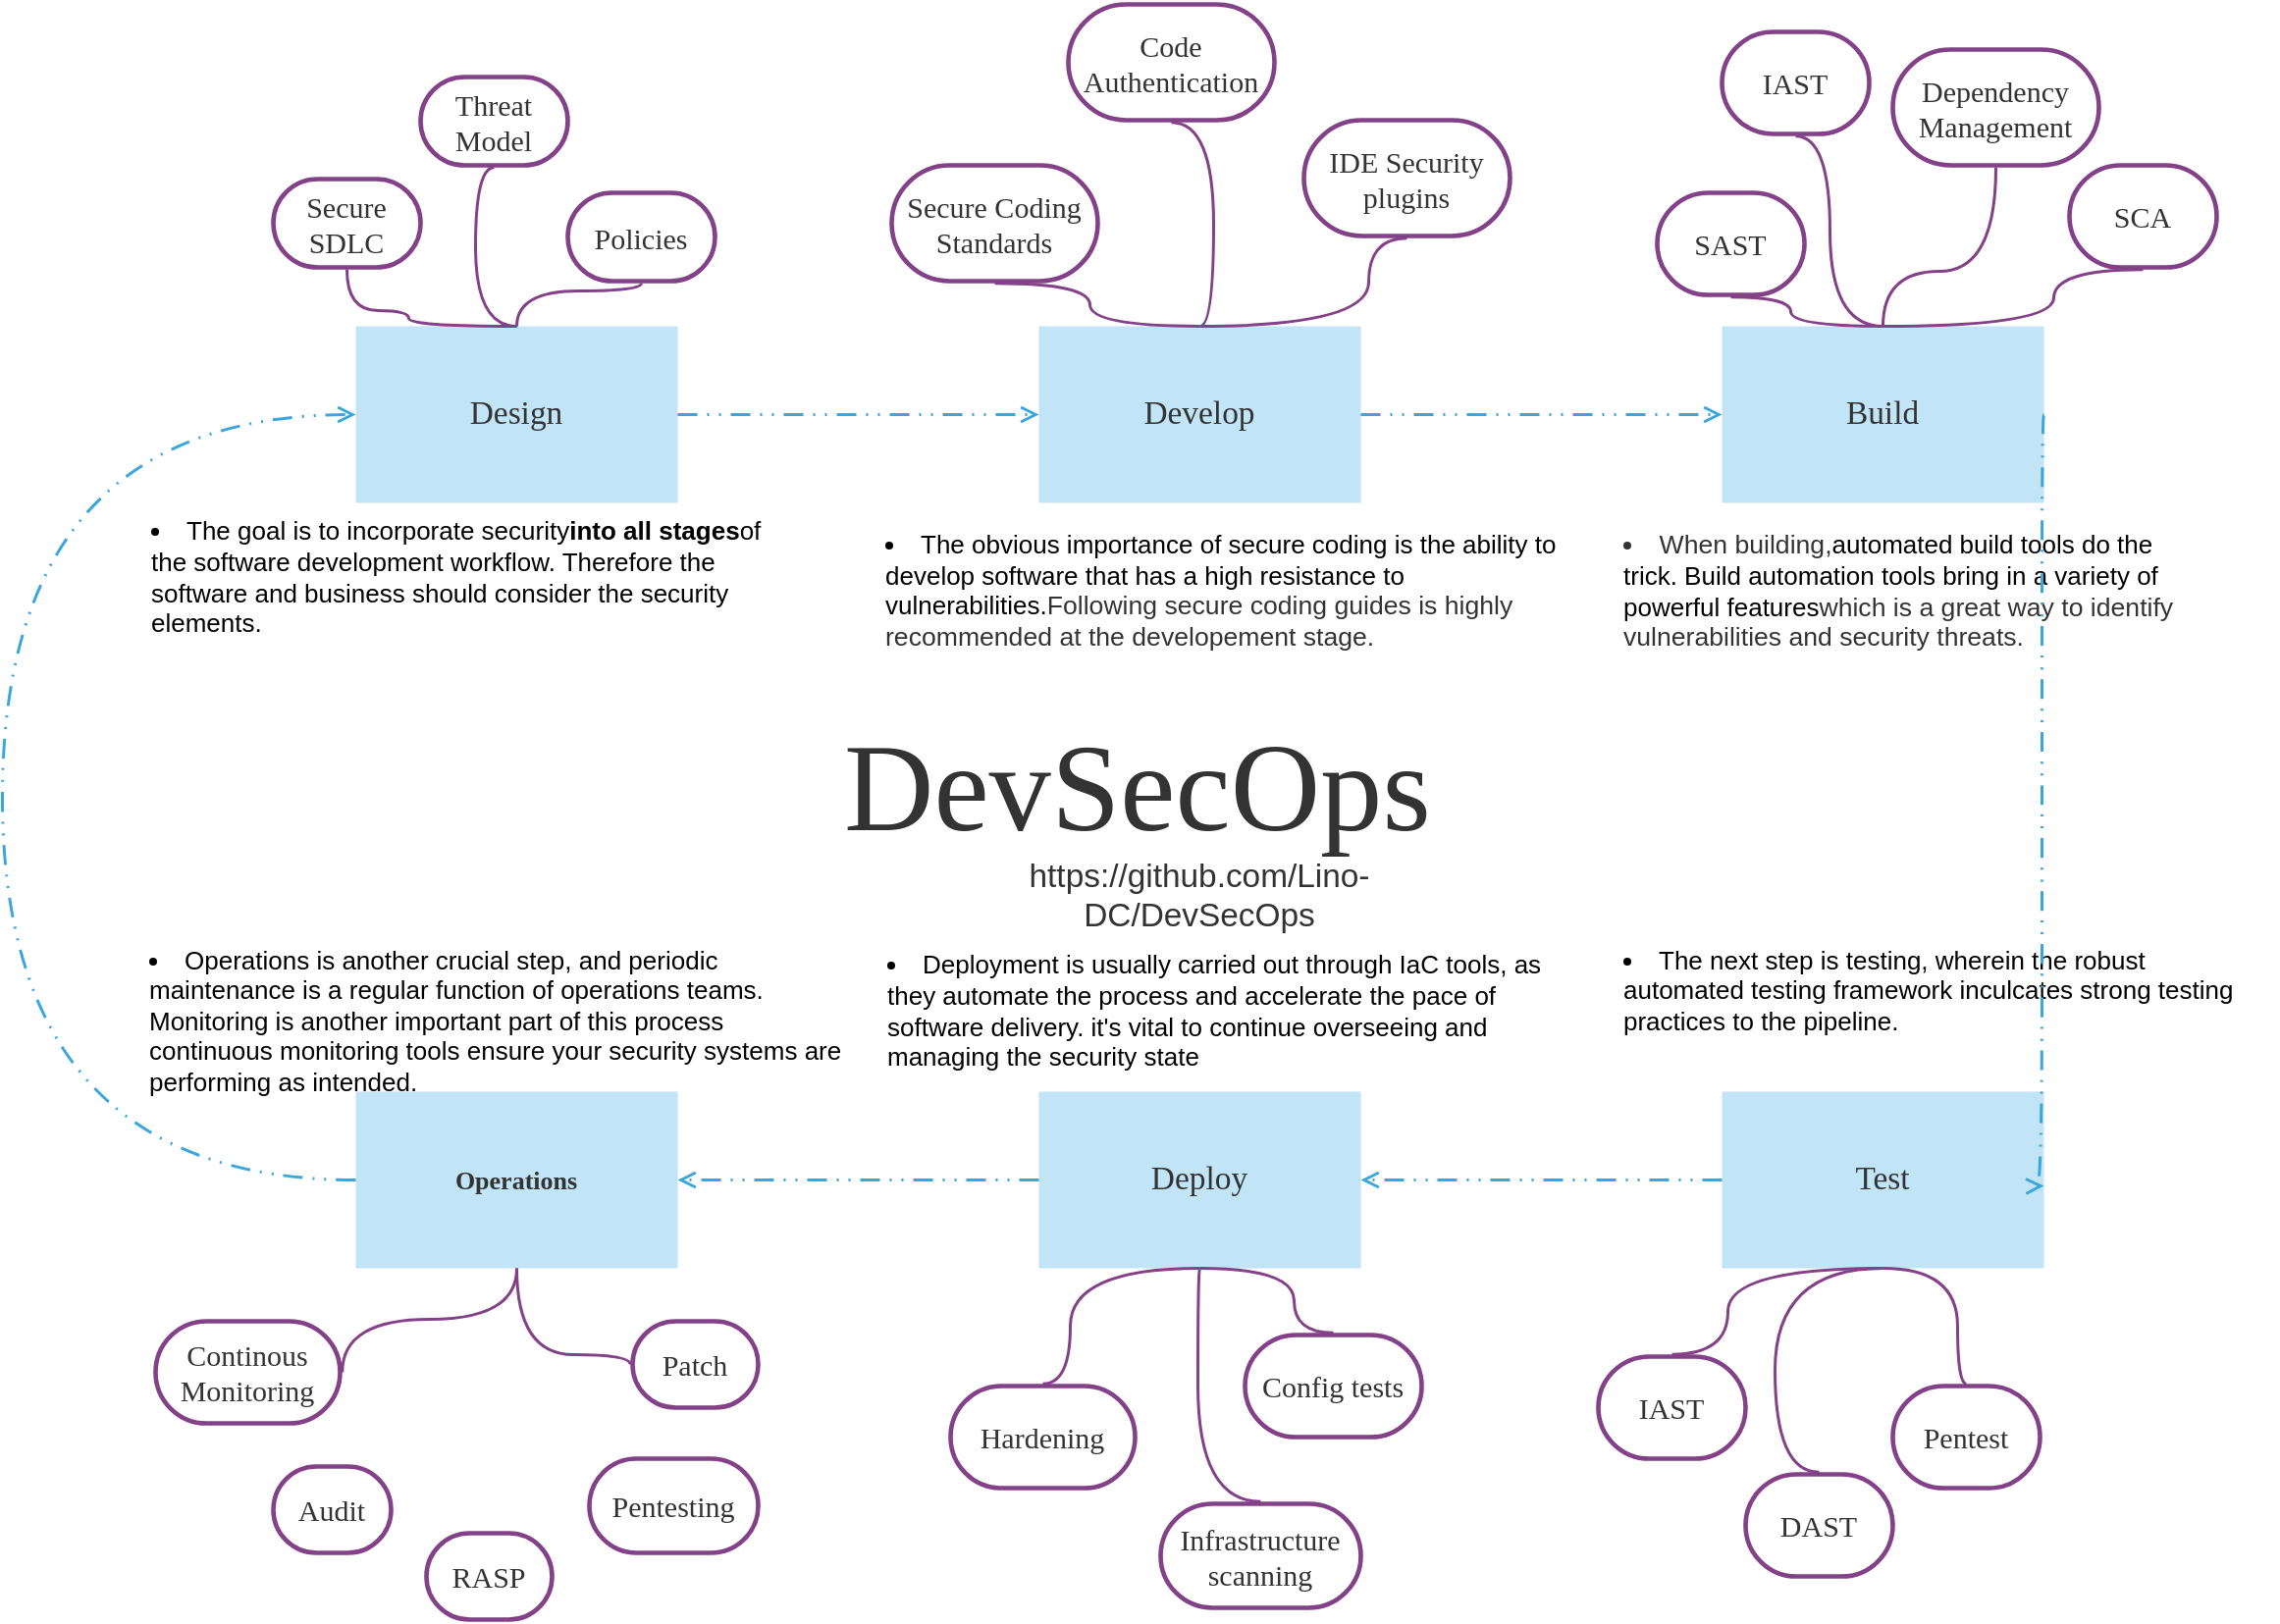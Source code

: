 <mxfile version="16.0.3" type="github">
  <diagram id="fmBed9yC12DzOdZ8k0Av" name="Page-1">
    <mxGraphModel dx="1422" dy="780" grid="1" gridSize="10" guides="1" tooltips="1" connect="1" arrows="1" fold="1" page="1" pageScale="1" pageWidth="850" pageHeight="1100" math="0" shadow="0">
      <root>
        <mxCell id="0" />
        <mxCell id="1" parent="0" />
        <UserObject label="Design" lucidchartObjectId="yYEDbucBIvRk" id="kyKSu3ex7JQ9LC0qElmS-1">
          <mxCell style="html=1;overflow=block;blockSpacing=1;whiteSpace=wrap;fontSize=16.7;fontFamily=Kirsty;fontColor=#333333;spacing=3.8;strokeColor=none;strokeOpacity=100;fillColor=#C1E4F7;strokeWidth=0;" vertex="1" parent="1">
            <mxGeometry x="252" y="180" width="164" height="90" as="geometry" />
          </mxCell>
        </UserObject>
        <UserObject label="Develop" lucidchartObjectId="JYEDfViqM13D" id="kyKSu3ex7JQ9LC0qElmS-2">
          <mxCell style="html=1;overflow=block;blockSpacing=1;whiteSpace=wrap;fontSize=16.7;fontFamily=Kirsty;fontColor=#333333;spacing=3.8;strokeColor=none;strokeOpacity=100;fillColor=#C1E4F7;strokeWidth=0;" vertex="1" parent="1">
            <mxGeometry x="600" y="180" width="164" height="90" as="geometry" />
          </mxCell>
        </UserObject>
        <UserObject label="Build" lucidchartObjectId="NYEDQmSi-ZtL" id="kyKSu3ex7JQ9LC0qElmS-3">
          <mxCell style="html=1;overflow=block;blockSpacing=1;whiteSpace=wrap;fontSize=16.7;fontFamily=Kirsty;fontColor=#333333;spacing=3.8;strokeColor=none;strokeOpacity=100;fillColor=#C1E4F7;strokeWidth=0;" vertex="1" parent="1">
            <mxGeometry x="948" y="180" width="164" height="90" as="geometry" />
          </mxCell>
        </UserObject>
        <UserObject label="DevSecOps" lucidchartObjectId="y2EDNRe27s9H" id="kyKSu3ex7JQ9LC0qElmS-4">
          <mxCell style="html=1;overflow=block;blockSpacing=1;whiteSpace=wrap;fontSize=63.3;fontFamily=Kirsty;fontColor=#333333;spacing=3.8;strokeOpacity=0;fillOpacity=0;rounded=1;absoluteArcSize=1;arcSize=9;fillColor=#ffffff;strokeWidth=2.3;" vertex="1" parent="1">
            <mxGeometry x="498" y="375" width="180" height="72" as="geometry" />
          </mxCell>
        </UserObject>
        <UserObject label="https://github.com/Lino-DC/DevSecOps" lucidchartObjectId="b3ED~2ONJY6u" id="kyKSu3ex7JQ9LC0qElmS-5">
          <mxCell style="html=1;overflow=block;blockSpacing=1;whiteSpace=wrap;fontSize=16.7;fontColor=#333333;spacing=3.8;strokeOpacity=0;fillOpacity=0;rounded=1;absoluteArcSize=1;arcSize=9;fillColor=#ffffff;strokeWidth=2.3;" vertex="1" parent="1">
            <mxGeometry x="592" y="447" width="180" height="45" as="geometry" />
          </mxCell>
        </UserObject>
        <UserObject label="" lucidchartObjectId=".dFDtO2lIcVF" id="kyKSu3ex7JQ9LC0qElmS-6">
          <mxCell style="html=1;overflow=block;blockSpacing=1;whiteSpace=wrap;shape=image;fontSize=13;spacing=0;strokeColor=none;strokeOpacity=100;strokeWidth=0;image=https://images.lucid.app/images/08122955-3594-436e-b6fd-aa01a4630048/content;imageAspect=0;" vertex="1" parent="1">
            <mxGeometry x="755" y="382" width="150" height="59" as="geometry" />
          </mxCell>
        </UserObject>
        <UserObject label="&lt;ul style=&quot;margin: 0px; padding-left: 10px;list-style-position: inside; list-style-type:disc&quot;&gt;&lt;li style=&quot;text-align:left;color:#000000;font-size:13px;&quot;&gt;&lt;span style=&quot;margin-left: 0px;margin-top: -2px;&quot;&gt;&lt;span style=&quot;font-size:13px;color:#000000;&quot;&gt;&lt;span style=&quot;font-size:13px;color:#000000;&quot;&gt;The goal is to incorporate security&lt;/span&gt;&lt;span style=&quot;font-size:13px;color:#000000;font-weight: bold;&quot;&gt;into all stages&lt;/span&gt;of the software development workflow. Therefore the software and business should consider the security elements.&lt;/span&gt;&lt;/span&gt;&lt;/li&gt;&lt;/ul&gt;" lucidchartObjectId="epFD1mUjboHE" id="kyKSu3ex7JQ9LC0qElmS-7">
          <mxCell style="html=1;overflow=block;blockSpacing=1;whiteSpace=wrap;fontSize=13;spacing=3.8;strokeOpacity=0;fillOpacity=0;rounded=1;absoluteArcSize=1;arcSize=9;fillColor=#ffffff;strokeWidth=2.3;" vertex="1" parent="1">
            <mxGeometry x="135" y="270" width="345" height="75" as="geometry" />
          </mxCell>
        </UserObject>
        <UserObject label="&lt;ul style=&quot;margin: 0px; padding-left: 10px;list-style-position: inside; list-style-type:disc&quot;&gt;&lt;li style=&quot;text-align:left;color:#000000;font-size:13px;&quot;&gt;&lt;span style=&quot;margin-left: 0px;margin-top: -2px;&quot;&gt;&lt;span style=&quot;font-size:13px;color:#000000;&quot;&gt;The obvious importance of secure coding is the ability to develop software that has a high resistance to vulnerabilities.&lt;/span&gt;&lt;span style=&quot;font-size:13.3px;color:#333333;&quot;&gt;Following secure coding guides is highly recommended at the developement stage.&lt;/span&gt;&lt;/span&gt;&lt;/li&gt;&lt;/ul&gt;" lucidchartObjectId="HsFDZABD9ItC" id="kyKSu3ex7JQ9LC0qElmS-8">
          <mxCell style="html=1;overflow=block;blockSpacing=1;whiteSpace=wrap;fontSize=13;spacing=3.8;strokeOpacity=0;fillOpacity=0;rounded=1;absoluteArcSize=1;arcSize=9;fillColor=#ffffff;strokeWidth=2.3;" vertex="1" parent="1">
            <mxGeometry x="509" y="270" width="376" height="90" as="geometry" />
          </mxCell>
        </UserObject>
        <UserObject label="&lt;ul style=&quot;margin: 0px; padding-left: 10px;list-style-position: inside; list-style-type:disc&quot;&gt;&lt;li style=&quot;text-align:left;color:#333333;font-size:13.3px;&quot;&gt;&lt;span style=&quot;margin-left: 0px;margin-top: -2px;&quot;&gt;&lt;span style=&quot;font-size:13.3px;color:#333333;&quot;&gt;When building,&lt;/span&gt;&lt;span style=&quot;font-size:13px;color:#000000;&quot;&gt;automated build tools do the trick. Build automation tools bring in a variety of powerful features&lt;/span&gt;&lt;span style=&quot;font-size:13.3px;color:#333333;&quot;&gt;which is a great way to identify vulnerabilities and security threats.&lt;/span&gt;&lt;/span&gt;&lt;/li&gt;&lt;/ul&gt;" lucidchartObjectId="tCFDEvQg62F2" id="kyKSu3ex7JQ9LC0qElmS-9">
          <mxCell style="html=1;overflow=block;blockSpacing=1;whiteSpace=wrap;fontSize=13;spacing=3.8;strokeOpacity=0;fillOpacity=0;rounded=1;absoluteArcSize=1;arcSize=9;fillColor=#ffffff;strokeWidth=2.3;" vertex="1" parent="1">
            <mxGeometry x="885" y="255" width="315" height="119" as="geometry" />
          </mxCell>
        </UserObject>
        <UserObject label="Operations" lucidchartObjectId="RYEDo-u4etMY" id="kyKSu3ex7JQ9LC0qElmS-10">
          <mxCell style="html=1;overflow=block;blockSpacing=1;whiteSpace=wrap;fontSize=13;fontFamily=Kirsty;fontColor=#333333;fontStyle=1;spacing=3.8;verticalAlign=middle;strokeColor=none;strokeOpacity=100;fillColor=#C1E4F7;strokeWidth=0;" vertex="1" parent="1">
            <mxGeometry x="252" y="570" width="164" height="90" as="geometry" />
          </mxCell>
        </UserObject>
        <UserObject label="Deploy" lucidchartObjectId="VYEDU2DpQCa." id="kyKSu3ex7JQ9LC0qElmS-11">
          <mxCell style="html=1;overflow=block;blockSpacing=1;whiteSpace=wrap;fontSize=16.7;fontFamily=Kirsty;fontColor=#333333;spacing=3.8;strokeColor=none;strokeOpacity=100;fillColor=#C1E4F7;strokeWidth=0;" vertex="1" parent="1">
            <mxGeometry x="600" y="570" width="164" height="90" as="geometry" />
          </mxCell>
        </UserObject>
        <UserObject label="Test" lucidchartObjectId="YYEDh9Ynp2yp" id="kyKSu3ex7JQ9LC0qElmS-12">
          <mxCell style="html=1;overflow=block;blockSpacing=1;whiteSpace=wrap;fontSize=16.7;fontFamily=Kirsty;fontColor=#333333;spacing=3.8;strokeColor=none;strokeOpacity=100;fillColor=#C1E4F7;strokeWidth=0;" vertex="1" parent="1">
            <mxGeometry x="948" y="570" width="164" height="90" as="geometry" />
          </mxCell>
        </UserObject>
        <UserObject label="&lt;ul style=&quot;margin: 0px; padding-left: 10px;list-style-position: inside; list-style-type:disc&quot;&gt;&lt;li style=&quot;text-align:left;color:#000000;font-size:13px;&quot;&gt;&lt;span style=&quot;margin-left: 0px;margin-top: -2px;&quot;&gt;&lt;span style=&quot;font-size:13px;color:#000000;&quot;&gt;Operations is another crucial step, and periodic maintenance is a regular function of operations teams. Monitoring is another important part of this process continuous monitoring tools ensure your security systems are performing as intended.&lt;/span&gt;&lt;/span&gt;&lt;/li&gt;&lt;/ul&gt;" lucidchartObjectId="0EFD-91THkSd" id="kyKSu3ex7JQ9LC0qElmS-13">
          <mxCell style="html=1;overflow=block;blockSpacing=1;whiteSpace=wrap;fontSize=13;spacing=3.8;strokeOpacity=0;fillOpacity=0;rounded=1;absoluteArcSize=1;arcSize=9;fillColor=#ffffff;strokeWidth=2.3;" vertex="1" parent="1">
            <mxGeometry x="134" y="492" width="375" height="78" as="geometry" />
          </mxCell>
        </UserObject>
        <UserObject label="&lt;ul style=&quot;margin: 0px; padding-left: 10px;list-style-position: inside; list-style-type:disc&quot;&gt;&lt;li style=&quot;text-align:left;color:#000000;font-size:13px;&quot;&gt;&lt;span style=&quot;margin-left: 0px;margin-top: -2px;&quot;&gt;&lt;span style=&quot;font-size:13px;color:#000000;&quot;&gt;The next step is testing, wherein the robust automated testing framework inculcates strong testing practices to the pipeline.&lt;/span&gt;&lt;/span&gt;&lt;/li&gt;&lt;/ul&gt;" lucidchartObjectId="NKFDZA8e67dq" id="kyKSu3ex7JQ9LC0qElmS-14">
          <mxCell style="html=1;overflow=block;blockSpacing=1;whiteSpace=wrap;fontSize=13;spacing=3.8;strokeOpacity=0;fillOpacity=0;rounded=1;absoluteArcSize=1;arcSize=9;fillColor=#ffffff;strokeWidth=2.3;" vertex="1" parent="1">
            <mxGeometry x="885" y="492" width="345" height="48" as="geometry" />
          </mxCell>
        </UserObject>
        <UserObject label="&lt;ul style=&quot;margin: 0px; padding-left: 10px;list-style-position: inside; list-style-type:disc&quot;&gt;&lt;li style=&quot;text-align:left;color:#000000;font-size:13px;&quot;&gt;&lt;span style=&quot;margin-left: 0px;margin-top: -2px;&quot;&gt;&lt;span style=&quot;font-size:13px;color:#000000;&quot;&gt;Deployment is usually carried out through IaC tools, as they automate the process and accelerate the pace of software delivery. it&#39;s vital to continue overseeing and managing the security state&lt;/span&gt;&lt;/span&gt;&lt;/li&gt;&lt;/ul&gt;" lucidchartObjectId="cNFDNbrB4MXx" id="kyKSu3ex7JQ9LC0qElmS-15">
          <mxCell style="html=1;overflow=block;blockSpacing=1;whiteSpace=wrap;fontSize=13;spacing=3.8;strokeOpacity=0;fillOpacity=0;rounded=1;absoluteArcSize=1;arcSize=9;fillColor=#ffffff;strokeWidth=2.3;" vertex="1" parent="1">
            <mxGeometry x="510" y="493" width="375" height="71" as="geometry" />
          </mxCell>
        </UserObject>
        <UserObject label="" lucidchartObjectId="6WFDiBI3NfeW" id="kyKSu3ex7JQ9LC0qElmS-16">
          <mxCell style="html=1;jettySize=18;whiteSpace=wrap;fontSize=13;strokeColor=#3aa6dd;strokeOpacity=100;dashed=1;fixDash=1;dashPattern=10 5 1 5 1 5;strokeWidth=1.5;rounded=1;arcSize=12;edgeStyle=orthogonalEdgeStyle;curved=1;startArrow=none;endArrow=open;exitX=0;exitY=0.5;exitPerimeter=0;entryX=0;entryY=0.5;entryPerimeter=0;" edge="1" parent="1" source="kyKSu3ex7JQ9LC0qElmS-10" target="kyKSu3ex7JQ9LC0qElmS-1">
            <mxGeometry width="100" height="100" relative="1" as="geometry">
              <Array as="points">
                <mxPoint x="252" y="615" />
                <mxPoint x="72" y="419" />
                <mxPoint x="252" y="225" />
              </Array>
            </mxGeometry>
          </mxCell>
        </UserObject>
        <UserObject label="" lucidchartObjectId="NXFDG8p3rODO" id="kyKSu3ex7JQ9LC0qElmS-17">
          <mxCell style="html=1;jettySize=18;whiteSpace=wrap;fontSize=13;strokeColor=#3aa6dd;strokeOpacity=100;dashed=1;fixDash=1;dashPattern=10 5 1 5 1 5;strokeWidth=1.5;rounded=1;arcSize=12;edgeStyle=orthogonalEdgeStyle;startArrow=none;endArrow=open;exitX=0;exitY=0.5;exitPerimeter=0;entryX=1;entryY=0.5;entryPerimeter=0;" edge="1" parent="1" source="kyKSu3ex7JQ9LC0qElmS-11" target="kyKSu3ex7JQ9LC0qElmS-10">
            <mxGeometry width="100" height="100" relative="1" as="geometry">
              <Array as="points" />
            </mxGeometry>
          </mxCell>
        </UserObject>
        <UserObject label="" lucidchartObjectId="VXFD8sau_TZt" id="kyKSu3ex7JQ9LC0qElmS-18">
          <mxCell style="html=1;jettySize=18;whiteSpace=wrap;fontSize=13;strokeColor=#3aa6dd;strokeOpacity=100;dashed=1;fixDash=1;dashPattern=10 5 1 5 1 5;strokeWidth=1.5;rounded=1;arcSize=12;edgeStyle=orthogonalEdgeStyle;startArrow=none;endArrow=open;exitX=0;exitY=0.5;exitPerimeter=0;entryX=1;entryY=0.5;entryPerimeter=0;" edge="1" parent="1" source="kyKSu3ex7JQ9LC0qElmS-12" target="kyKSu3ex7JQ9LC0qElmS-11">
            <mxGeometry width="100" height="100" relative="1" as="geometry">
              <Array as="points" />
            </mxGeometry>
          </mxCell>
        </UserObject>
        <UserObject label="" lucidchartObjectId="2XFD6L1klhKC" id="kyKSu3ex7JQ9LC0qElmS-19">
          <mxCell style="html=1;jettySize=18;whiteSpace=wrap;fontSize=13;strokeColor=#3aa6dd;strokeOpacity=100;dashed=1;fixDash=1;dashPattern=10 5 1 5 1 5;strokeWidth=1.5;rounded=1;arcSize=12;edgeStyle=orthogonalEdgeStyle;curved=1;startArrow=none;endArrow=open;exitX=1;exitY=0.5;exitPerimeter=0;entryX=1;entryY=0.533;entryPerimeter=0;" edge="1" parent="1" source="kyKSu3ex7JQ9LC0qElmS-3" target="kyKSu3ex7JQ9LC0qElmS-12">
            <mxGeometry width="100" height="100" relative="1" as="geometry">
              <Array as="points">
                <mxPoint x="1111" y="225" />
                <mxPoint x="1274" y="410" />
                <mxPoint x="1111" y="618" />
              </Array>
            </mxGeometry>
          </mxCell>
        </UserObject>
        <UserObject label="" lucidchartObjectId="eYFDz~z_-NT." id="kyKSu3ex7JQ9LC0qElmS-20">
          <mxCell style="html=1;jettySize=18;whiteSpace=wrap;fontSize=13;strokeColor=#3aa6dd;strokeOpacity=100;dashed=1;fixDash=1;dashPattern=10 5 1 5 1 5;strokeWidth=1.5;rounded=1;arcSize=12;edgeStyle=orthogonalEdgeStyle;startArrow=none;endArrow=open;exitX=1;exitY=0.5;exitPerimeter=0;entryX=0;entryY=0.5;entryPerimeter=0;" edge="1" parent="1" source="kyKSu3ex7JQ9LC0qElmS-1" target="kyKSu3ex7JQ9LC0qElmS-2">
            <mxGeometry width="100" height="100" relative="1" as="geometry">
              <Array as="points" />
            </mxGeometry>
          </mxCell>
        </UserObject>
        <UserObject label="" lucidchartObjectId="iYFDme4KWIut" id="kyKSu3ex7JQ9LC0qElmS-21">
          <mxCell style="html=1;jettySize=18;whiteSpace=wrap;fontSize=13;strokeColor=#3aa6dd;strokeOpacity=100;dashed=1;fixDash=1;dashPattern=10 5 1 5 1 5;strokeWidth=1.5;rounded=1;arcSize=12;edgeStyle=orthogonalEdgeStyle;startArrow=none;endArrow=open;exitX=1;exitY=0.5;exitPerimeter=0;entryX=0;entryY=0.5;entryPerimeter=0;" edge="1" parent="1" source="kyKSu3ex7JQ9LC0qElmS-2" target="kyKSu3ex7JQ9LC0qElmS-3">
            <mxGeometry width="100" height="100" relative="1" as="geometry">
              <Array as="points" />
            </mxGeometry>
          </mxCell>
        </UserObject>
        <UserObject label="Secure SDLC" lucidchartObjectId="37FD_It3V4H3" id="kyKSu3ex7JQ9LC0qElmS-22">
          <mxCell style="html=1;overflow=block;blockSpacing=1;whiteSpace=wrap;rounded=1;arcSize=50;fontSize=15;fontFamily=Kirsty;fontColor=#333333;spacing=3.8;strokeColor=#834187;strokeOpacity=100;strokeWidth=2.3;" vertex="1" parent="1">
            <mxGeometry x="210" y="105" width="75" height="45" as="geometry" />
          </mxCell>
        </UserObject>
        <UserObject label="Threat Model" lucidchartObjectId="l8FD8ffx.wy7" id="kyKSu3ex7JQ9LC0qElmS-23">
          <mxCell style="html=1;overflow=block;blockSpacing=1;whiteSpace=wrap;rounded=1;arcSize=50;fontSize=15;fontFamily=Kirsty;fontColor=#333333;spacing=3.8;strokeColor=#834187;strokeOpacity=100;strokeWidth=2.3;" vertex="1" parent="1">
            <mxGeometry x="285" y="53" width="75" height="45" as="geometry" />
          </mxCell>
        </UserObject>
        <UserObject label="Secure Coding Standards" lucidchartObjectId="U-FDR3wi7cFM" id="kyKSu3ex7JQ9LC0qElmS-24">
          <mxCell style="html=1;overflow=block;blockSpacing=1;whiteSpace=wrap;rounded=1;arcSize=50;fontSize=15;fontFamily=Kirsty;fontColor=#333333;spacing=3.8;strokeColor=#834187;strokeOpacity=100;strokeWidth=2.3;" vertex="1" parent="1">
            <mxGeometry x="525" y="98" width="105" height="59" as="geometry" />
          </mxCell>
        </UserObject>
        <UserObject label="Code Authentication" lucidchartObjectId="k_FDejHyGGz1" id="kyKSu3ex7JQ9LC0qElmS-25">
          <mxCell style="html=1;overflow=block;blockSpacing=1;whiteSpace=wrap;rounded=1;arcSize=50;fontSize=15;fontFamily=Kirsty;fontColor=#333333;spacing=3.8;strokeColor=#834187;strokeOpacity=100;strokeWidth=2.3;" vertex="1" parent="1">
            <mxGeometry x="615" y="16" width="105" height="59" as="geometry" />
          </mxCell>
        </UserObject>
        <UserObject label="IDE Security plugins" lucidchartObjectId="p~FDsyfKF0yC" id="kyKSu3ex7JQ9LC0qElmS-26">
          <mxCell style="html=1;overflow=block;blockSpacing=1;whiteSpace=wrap;rounded=1;arcSize=50;fontSize=15;fontFamily=Kirsty;fontColor=#333333;spacing=3.8;strokeColor=#834187;strokeOpacity=100;strokeWidth=2.3;" vertex="1" parent="1">
            <mxGeometry x="735" y="75" width="105" height="59" as="geometry" />
          </mxCell>
        </UserObject>
        <UserObject label="Policies" lucidchartObjectId="JdGDvRd9KGEL" id="kyKSu3ex7JQ9LC0qElmS-27">
          <mxCell style="html=1;overflow=block;blockSpacing=1;whiteSpace=wrap;rounded=1;arcSize=50;fontSize=15;fontFamily=Kirsty;fontColor=#333333;spacing=3.8;strokeColor=#834187;strokeOpacity=100;strokeWidth=2.3;" vertex="1" parent="1">
            <mxGeometry x="360" y="112" width="75" height="45" as="geometry" />
          </mxCell>
        </UserObject>
        <UserObject label="" lucidchartObjectId="ZeGDNtL-rQZ5" id="kyKSu3ex7JQ9LC0qElmS-28">
          <mxCell style="html=1;jettySize=18;whiteSpace=wrap;fontSize=13;strokeColor=#834187;strokeOpacity=100;strokeWidth=1.5;rounded=1;arcSize=12;edgeStyle=orthogonalEdgeStyle;curved=1;startArrow=none;endArrow=none;exitX=0.5;exitY=0;exitPerimeter=0;entryX=0.5;entryY=1.025;entryPerimeter=0;" edge="1" parent="1" source="kyKSu3ex7JQ9LC0qElmS-1" target="kyKSu3ex7JQ9LC0qElmS-22">
            <mxGeometry width="100" height="100" relative="1" as="geometry">
              <Array as="points">
                <mxPoint x="334" y="180" />
                <mxPoint x="279" y="168" />
                <mxPoint x="238" y="172" />
                <mxPoint x="248" y="151" />
              </Array>
            </mxGeometry>
          </mxCell>
        </UserObject>
        <UserObject label="" lucidchartObjectId="gfGD4n9xpni2" id="kyKSu3ex7JQ9LC0qElmS-29">
          <mxCell style="html=1;jettySize=18;whiteSpace=wrap;fontSize=13;strokeColor=#834187;strokeOpacity=100;strokeWidth=1.5;rounded=1;arcSize=12;edgeStyle=orthogonalEdgeStyle;curved=1;startArrow=none;endArrow=none;exitX=0.5;exitY=0;exitPerimeter=0;entryX=0.5;entryY=1.025;entryPerimeter=0;" edge="1" parent="1" source="kyKSu3ex7JQ9LC0qElmS-1" target="kyKSu3ex7JQ9LC0qElmS-23">
            <mxGeometry width="100" height="100" relative="1" as="geometry">
              <Array as="points">
                <mxPoint x="334" y="180" />
                <mxPoint x="313" y="137" />
                <mxPoint x="323" y="99" />
              </Array>
            </mxGeometry>
          </mxCell>
        </UserObject>
        <UserObject label="" lucidchartObjectId="MfGD8U6sNKCW" id="kyKSu3ex7JQ9LC0qElmS-30">
          <mxCell style="html=1;jettySize=18;whiteSpace=wrap;fontSize=13;strokeColor=#834187;strokeOpacity=100;strokeWidth=1.5;rounded=1;arcSize=12;edgeStyle=orthogonalEdgeStyle;curved=1;startArrow=none;endArrow=none;exitX=0.5;exitY=0;exitPerimeter=0;entryX=0.5;entryY=1.025;entryPerimeter=0;" edge="1" parent="1" source="kyKSu3ex7JQ9LC0qElmS-1" target="kyKSu3ex7JQ9LC0qElmS-27">
            <mxGeometry width="100" height="100" relative="1" as="geometry">
              <Array as="points" />
            </mxGeometry>
          </mxCell>
        </UserObject>
        <UserObject label="" lucidchartObjectId="UgGDvZP5kLx0" id="kyKSu3ex7JQ9LC0qElmS-31">
          <mxCell style="html=1;jettySize=18;whiteSpace=wrap;fontSize=13;strokeColor=#834187;strokeOpacity=100;strokeWidth=1.5;rounded=1;arcSize=12;edgeStyle=orthogonalEdgeStyle;curved=1;startArrow=none;endArrow=none;exitX=0.5;exitY=0;exitPerimeter=0;entryX=0.5;entryY=1.019;entryPerimeter=0;" edge="1" parent="1" source="kyKSu3ex7JQ9LC0qElmS-2" target="kyKSu3ex7JQ9LC0qElmS-24">
            <mxGeometry width="100" height="100" relative="1" as="geometry">
              <Array as="points">
                <mxPoint x="682" y="180" />
                <mxPoint x="626" y="173" />
                <mxPoint x="577" y="158" />
              </Array>
            </mxGeometry>
          </mxCell>
        </UserObject>
        <UserObject label="" lucidchartObjectId="7gGDtAVZgeZz" id="kyKSu3ex7JQ9LC0qElmS-32">
          <mxCell style="html=1;jettySize=18;whiteSpace=wrap;fontSize=13;strokeColor=#834187;strokeOpacity=100;strokeWidth=1.5;rounded=1;arcSize=12;edgeStyle=orthogonalEdgeStyle;curved=1;startArrow=none;endArrow=none;exitX=0.5;exitY=0;exitPerimeter=0;entryX=0.5;entryY=1.019;entryPerimeter=0;" edge="1" parent="1" source="kyKSu3ex7JQ9LC0qElmS-2" target="kyKSu3ex7JQ9LC0qElmS-25">
            <mxGeometry width="100" height="100" relative="1" as="geometry">
              <Array as="points">
                <mxPoint x="682" y="180" />
                <mxPoint x="689" y="127" />
                <mxPoint x="668" y="76" />
              </Array>
            </mxGeometry>
          </mxCell>
        </UserObject>
        <UserObject label="" lucidchartObjectId="ehGDCgNliuye" id="kyKSu3ex7JQ9LC0qElmS-33">
          <mxCell style="html=1;jettySize=18;whiteSpace=wrap;fontSize=13;strokeColor=#834187;strokeOpacity=100;strokeWidth=1.5;rounded=1;arcSize=12;edgeStyle=orthogonalEdgeStyle;curved=1;startArrow=none;endArrow=none;exitX=0.5;exitY=0;exitPerimeter=0;entryX=0.5;entryY=1.019;entryPerimeter=0;" edge="1" parent="1" source="kyKSu3ex7JQ9LC0qElmS-2" target="kyKSu3ex7JQ9LC0qElmS-26">
            <mxGeometry width="100" height="100" relative="1" as="geometry">
              <Array as="points">
                <mxPoint x="682" y="180" />
                <mxPoint x="768" y="170" />
                <mxPoint x="788" y="135" />
              </Array>
            </mxGeometry>
          </mxCell>
        </UserObject>
        <UserObject label="SAST" lucidchartObjectId="EiGDvXmrsw2l" id="kyKSu3ex7JQ9LC0qElmS-34">
          <mxCell style="html=1;overflow=block;blockSpacing=1;whiteSpace=wrap;rounded=1;arcSize=50;fontSize=15;fontFamily=Kirsty;fontColor=#333333;spacing=3.8;strokeColor=#834187;strokeOpacity=100;strokeWidth=2.3;" vertex="1" parent="1">
            <mxGeometry x="915" y="112" width="75" height="52" as="geometry" />
          </mxCell>
        </UserObject>
        <UserObject label="IAST" lucidchartObjectId="TiGDVa_y7XXz" id="kyKSu3ex7JQ9LC0qElmS-35">
          <mxCell style="html=1;overflow=block;blockSpacing=1;whiteSpace=wrap;rounded=1;arcSize=50;fontSize=15;fontFamily=Kirsty;fontColor=#333333;spacing=3.8;strokeColor=#834187;strokeOpacity=100;strokeWidth=2.3;" vertex="1" parent="1">
            <mxGeometry x="948" y="30" width="75" height="52" as="geometry" />
          </mxCell>
        </UserObject>
        <UserObject label="" lucidchartObjectId="2iGDuQAYAceo" id="kyKSu3ex7JQ9LC0qElmS-36">
          <mxCell style="html=1;jettySize=18;whiteSpace=wrap;fontSize=13;strokeColor=#834187;strokeOpacity=100;strokeWidth=1.5;rounded=1;arcSize=12;edgeStyle=orthogonalEdgeStyle;curved=1;startArrow=none;endArrow=none;exitX=0.5;exitY=0;exitPerimeter=0;entryX=0.5;entryY=1.022;entryPerimeter=0;" edge="1" parent="1" source="kyKSu3ex7JQ9LC0qElmS-3" target="kyKSu3ex7JQ9LC0qElmS-34">
            <mxGeometry width="100" height="100" relative="1" as="geometry">
              <Array as="points">
                <mxPoint x="1030" y="180" />
                <mxPoint x="983" y="176" />
                <mxPoint x="953" y="165" />
              </Array>
            </mxGeometry>
          </mxCell>
        </UserObject>
        <UserObject label="" lucidchartObjectId="ejGDuIKNHR~m" id="kyKSu3ex7JQ9LC0qElmS-37">
          <mxCell style="html=1;jettySize=18;whiteSpace=wrap;fontSize=13;strokeColor=#834187;strokeOpacity=100;strokeWidth=1.5;rounded=1;arcSize=12;edgeStyle=orthogonalEdgeStyle;curved=1;startArrow=none;endArrow=none;exitX=0.5;exitY=0;exitPerimeter=0;entryX=0.5;entryY=1.022;entryPerimeter=0;" edge="1" parent="1" source="kyKSu3ex7JQ9LC0qElmS-3" target="kyKSu3ex7JQ9LC0qElmS-35">
            <mxGeometry width="100" height="100" relative="1" as="geometry">
              <Array as="points">
                <mxPoint x="1030" y="180" />
                <mxPoint x="1003" y="137" />
                <mxPoint x="985" y="83" />
              </Array>
            </mxGeometry>
          </mxCell>
        </UserObject>
        <UserObject label="SCA" lucidchartObjectId="~jGDnMBaXj77" id="kyKSu3ex7JQ9LC0qElmS-38">
          <mxCell style="html=1;overflow=block;blockSpacing=1;whiteSpace=wrap;rounded=1;arcSize=50;fontSize=15;fontFamily=Kirsty;fontColor=#333333;spacing=3.8;strokeColor=#834187;strokeOpacity=100;strokeWidth=2.3;" vertex="1" parent="1">
            <mxGeometry x="1125" y="98" width="75" height="52" as="geometry" />
          </mxCell>
        </UserObject>
        <UserObject label="" lucidchartObjectId="qkGDKS-2eMcI" id="kyKSu3ex7JQ9LC0qElmS-39">
          <mxCell style="html=1;jettySize=18;whiteSpace=wrap;fontSize=13;strokeColor=#834187;strokeOpacity=100;strokeWidth=1.5;rounded=1;arcSize=12;edgeStyle=orthogonalEdgeStyle;curved=1;startArrow=none;endArrow=none;exitX=0.5;exitY=0;exitPerimeter=0;entryX=0.5;entryY=1.022;entryPerimeter=0;" edge="1" parent="1" source="kyKSu3ex7JQ9LC0qElmS-3" target="kyKSu3ex7JQ9LC0qElmS-38">
            <mxGeometry width="100" height="100" relative="1" as="geometry">
              <Array as="points">
                <mxPoint x="1030" y="180" />
                <mxPoint x="1117" y="174" />
                <mxPoint x="1163" y="151" />
              </Array>
            </mxGeometry>
          </mxCell>
        </UserObject>
        <UserObject label="Dependency Management" lucidchartObjectId="alGDWqJToRII" id="kyKSu3ex7JQ9LC0qElmS-40">
          <mxCell style="html=1;overflow=block;blockSpacing=1;whiteSpace=wrap;rounded=1;arcSize=50;fontSize=15;fontFamily=Kirsty;fontColor=#333333;spacing=3.8;strokeColor=#834187;strokeOpacity=100;strokeWidth=2.3;" vertex="1" parent="1">
            <mxGeometry x="1035" y="39" width="105" height="59" as="geometry" />
          </mxCell>
        </UserObject>
        <UserObject label="" lucidchartObjectId="QlGDolKeaCv0" id="kyKSu3ex7JQ9LC0qElmS-41">
          <mxCell style="html=1;jettySize=18;whiteSpace=wrap;fontSize=13;strokeColor=#834187;strokeOpacity=100;strokeWidth=1.5;rounded=1;arcSize=12;edgeStyle=orthogonalEdgeStyle;curved=1;startArrow=none;endArrow=none;exitX=0.5;exitY=0;exitPerimeter=0;entryX=0.5;entryY=1.019;entryPerimeter=0;" edge="1" parent="1" source="kyKSu3ex7JQ9LC0qElmS-3" target="kyKSu3ex7JQ9LC0qElmS-40">
            <mxGeometry width="100" height="100" relative="1" as="geometry">
              <Array as="points">
                <mxPoint x="1030" y="180" />
                <mxPoint x="1072" y="152" />
                <mxPoint x="1088" y="105" />
              </Array>
            </mxGeometry>
          </mxCell>
        </UserObject>
        <UserObject label="IAST" lucidchartObjectId="bmGDLAnR168S" id="kyKSu3ex7JQ9LC0qElmS-42">
          <mxCell style="html=1;overflow=block;blockSpacing=1;whiteSpace=wrap;rounded=1;arcSize=50;fontSize=15;fontFamily=Kirsty;fontColor=#333333;spacing=3.8;strokeColor=#834187;strokeOpacity=100;strokeWidth=2.3;" vertex="1" parent="1">
            <mxGeometry x="885" y="705" width="75" height="52" as="geometry" />
          </mxCell>
        </UserObject>
        <UserObject label="DAST" lucidchartObjectId="jmGDwHl0iOU4" id="kyKSu3ex7JQ9LC0qElmS-43">
          <mxCell style="html=1;overflow=block;blockSpacing=1;whiteSpace=wrap;rounded=1;arcSize=50;fontSize=15;fontFamily=Kirsty;fontColor=#333333;spacing=3.8;strokeColor=#834187;strokeOpacity=100;strokeWidth=2.3;" vertex="1" parent="1">
            <mxGeometry x="960" y="765" width="75" height="52" as="geometry" />
          </mxCell>
        </UserObject>
        <UserObject label="" lucidchartObjectId="umGDEvQ4EQWG" id="kyKSu3ex7JQ9LC0qElmS-44">
          <mxCell style="html=1;jettySize=18;whiteSpace=wrap;fontSize=13;strokeColor=#834187;strokeOpacity=100;strokeWidth=1.5;rounded=1;arcSize=12;edgeStyle=orthogonalEdgeStyle;curved=1;startArrow=none;endArrow=none;exitX=0.5;exitY=1;exitPerimeter=0;entryX=0.5;entryY=-0.022;entryPerimeter=0;" edge="1" parent="1" source="kyKSu3ex7JQ9LC0qElmS-12" target="kyKSu3ex7JQ9LC0qElmS-42">
            <mxGeometry width="100" height="100" relative="1" as="geometry">
              <Array as="points">
                <mxPoint x="1030" y="660" />
                <mxPoint x="951" y="671" />
                <mxPoint x="923" y="704" />
              </Array>
            </mxGeometry>
          </mxCell>
        </UserObject>
        <UserObject label="" lucidchartObjectId="ymGDa7E3hkD." id="kyKSu3ex7JQ9LC0qElmS-45">
          <mxCell style="html=1;jettySize=18;whiteSpace=wrap;fontSize=13;strokeColor=#834187;strokeOpacity=100;strokeWidth=1.5;rounded=1;arcSize=12;edgeStyle=orthogonalEdgeStyle;curved=1;startArrow=none;endArrow=none;exitX=0.5;exitY=1;exitPerimeter=0;entryX=0.5;entryY=-0.022;entryPerimeter=0;" edge="1" parent="1" source="kyKSu3ex7JQ9LC0qElmS-12" target="kyKSu3ex7JQ9LC0qElmS-43">
            <mxGeometry width="100" height="100" relative="1" as="geometry">
              <Array as="points">
                <mxPoint x="1030" y="660" />
                <mxPoint x="975" y="711" />
                <mxPoint x="998" y="764" />
              </Array>
            </mxGeometry>
          </mxCell>
        </UserObject>
        <UserObject label="Pentest" lucidchartObjectId="7mGDqkcSDHl9" id="kyKSu3ex7JQ9LC0qElmS-46">
          <mxCell style="html=1;overflow=block;blockSpacing=1;whiteSpace=wrap;rounded=1;arcSize=50;fontSize=15;fontFamily=Kirsty;fontColor=#333333;spacing=3.8;strokeColor=#834187;strokeOpacity=100;strokeWidth=2.3;" vertex="1" parent="1">
            <mxGeometry x="1035" y="720" width="75" height="52" as="geometry" />
          </mxCell>
        </UserObject>
        <UserObject label="" lucidchartObjectId="nnGD2-bxjx.M" id="kyKSu3ex7JQ9LC0qElmS-47">
          <mxCell style="html=1;jettySize=18;whiteSpace=wrap;fontSize=13;strokeColor=#834187;strokeOpacity=100;strokeWidth=1.5;rounded=1;arcSize=12;edgeStyle=orthogonalEdgeStyle;curved=1;startArrow=none;endArrow=none;exitX=0.5;exitY=1;exitPerimeter=0;entryX=0.5;entryY=-0.022;entryPerimeter=0;" edge="1" parent="1" source="kyKSu3ex7JQ9LC0qElmS-12" target="kyKSu3ex7JQ9LC0qElmS-46">
            <mxGeometry width="100" height="100" relative="1" as="geometry">
              <Array as="points">
                <mxPoint x="1030" y="660" />
                <mxPoint x="1068" y="686" />
                <mxPoint x="1073" y="719" />
              </Array>
            </mxGeometry>
          </mxCell>
        </UserObject>
        <UserObject label="Hardening" lucidchartObjectId="kqGDLdLzj-9Y" id="kyKSu3ex7JQ9LC0qElmS-48">
          <mxCell style="html=1;overflow=block;blockSpacing=1;whiteSpace=wrap;rounded=1;arcSize=50;fontSize=15;fontFamily=Kirsty;fontColor=#333333;spacing=3.8;strokeColor=#834187;strokeOpacity=100;strokeWidth=2.3;" vertex="1" parent="1">
            <mxGeometry x="555" y="720" width="94" height="52" as="geometry" />
          </mxCell>
        </UserObject>
        <UserObject label="Config tests" lucidchartObjectId="LqGDTo9UGp69" id="kyKSu3ex7JQ9LC0qElmS-49">
          <mxCell style="html=1;overflow=block;blockSpacing=1;whiteSpace=wrap;rounded=1;arcSize=50;fontSize=15;fontFamily=Kirsty;fontColor=#333333;spacing=3.8;strokeColor=#834187;strokeOpacity=100;strokeWidth=2.3;" vertex="1" parent="1">
            <mxGeometry x="705" y="694" width="90" height="52" as="geometry" />
          </mxCell>
        </UserObject>
        <UserObject label="Infrastructure scanning" lucidchartObjectId="4rGDdyFopCL8" id="kyKSu3ex7JQ9LC0qElmS-50">
          <mxCell style="html=1;overflow=block;blockSpacing=1;whiteSpace=wrap;rounded=1;arcSize=50;fontSize=15;fontFamily=Kirsty;fontColor=#333333;spacing=3.8;strokeColor=#834187;strokeOpacity=100;strokeWidth=2.3;" vertex="1" parent="1">
            <mxGeometry x="662" y="780" width="102" height="53" as="geometry" />
          </mxCell>
        </UserObject>
        <UserObject label="" lucidchartObjectId="rsGDNN~kxsc3" id="kyKSu3ex7JQ9LC0qElmS-51">
          <mxCell style="html=1;jettySize=18;whiteSpace=wrap;fontSize=13;strokeColor=#834187;strokeOpacity=100;strokeWidth=1.5;rounded=1;arcSize=12;edgeStyle=orthogonalEdgeStyle;curved=1;startArrow=none;endArrow=none;exitX=0.5;exitY=1;exitPerimeter=0;entryX=0.5;entryY=-0.022;entryPerimeter=0;" edge="1" parent="1" source="kyKSu3ex7JQ9LC0qElmS-11" target="kyKSu3ex7JQ9LC0qElmS-48">
            <mxGeometry width="100" height="100" relative="1" as="geometry">
              <Array as="points">
                <mxPoint x="682" y="660" />
                <mxPoint x="616" y="683" />
                <mxPoint x="602" y="719" />
              </Array>
            </mxGeometry>
          </mxCell>
        </UserObject>
        <UserObject label="" lucidchartObjectId="EsGDw2o8NVZZ" id="kyKSu3ex7JQ9LC0qElmS-52">
          <mxCell style="html=1;jettySize=18;whiteSpace=wrap;fontSize=13;strokeColor=#834187;strokeOpacity=100;strokeWidth=1.5;rounded=1;arcSize=12;edgeStyle=orthogonalEdgeStyle;curved=1;startArrow=none;endArrow=none;exitX=0.5;exitY=1;exitPerimeter=0;entryX=0.5;entryY=-0.022;entryPerimeter=0;" edge="1" parent="1" source="kyKSu3ex7JQ9LC0qElmS-11" target="kyKSu3ex7JQ9LC0qElmS-49">
            <mxGeometry width="100" height="100" relative="1" as="geometry">
              <Array as="points">
                <mxPoint x="682" y="660" />
                <mxPoint x="730" y="669" />
                <mxPoint x="750" y="693" />
              </Array>
            </mxGeometry>
          </mxCell>
        </UserObject>
        <UserObject label="" lucidchartObjectId="SsGDbXin2Bnt" id="kyKSu3ex7JQ9LC0qElmS-53">
          <mxCell style="html=1;jettySize=18;whiteSpace=wrap;fontSize=13;strokeColor=#834187;strokeOpacity=100;strokeWidth=1.5;rounded=1;arcSize=12;edgeStyle=orthogonalEdgeStyle;curved=1;startArrow=none;endArrow=none;exitX=0.5;exitY=1;exitPerimeter=0;entryX=0.5;entryY=-0.021;entryPerimeter=0;" edge="1" parent="1" source="kyKSu3ex7JQ9LC0qElmS-11" target="kyKSu3ex7JQ9LC0qElmS-50">
            <mxGeometry width="100" height="100" relative="1" as="geometry">
              <Array as="points">
                <mxPoint x="682" y="660" />
                <mxPoint x="681" y="723" />
                <mxPoint x="713" y="779" />
              </Array>
            </mxGeometry>
          </mxCell>
        </UserObject>
        <UserObject label="Continous Monitoring" lucidchartObjectId="4tGDqeeCZbxE" id="kyKSu3ex7JQ9LC0qElmS-54">
          <mxCell style="html=1;overflow=block;blockSpacing=1;whiteSpace=wrap;rounded=1;arcSize=50;fontSize=15;fontFamily=Kirsty;fontColor=#333333;spacing=3.8;strokeColor=#834187;strokeOpacity=100;strokeWidth=2.3;" vertex="1" parent="1">
            <mxGeometry x="150" y="687" width="94" height="52" as="geometry" />
          </mxCell>
        </UserObject>
        <UserObject label="Audit" lucidchartObjectId="8tGDiQPBnGqx" id="kyKSu3ex7JQ9LC0qElmS-55">
          <mxCell style="html=1;overflow=block;blockSpacing=1;whiteSpace=wrap;rounded=1;arcSize=50;fontSize=15;fontFamily=Kirsty;fontColor=#333333;spacing=3.8;strokeColor=#834187;strokeOpacity=100;strokeWidth=2.3;" vertex="1" parent="1">
            <mxGeometry x="210" y="761" width="60" height="44" as="geometry" />
          </mxCell>
        </UserObject>
        <UserObject label="RASP" lucidchartObjectId="fwGDV4XMfAVx" id="kyKSu3ex7JQ9LC0qElmS-56">
          <mxCell style="html=1;overflow=block;blockSpacing=1;whiteSpace=wrap;rounded=1;arcSize=50;fontSize=15;fontFamily=Kirsty;fontColor=#333333;spacing=3.8;strokeColor=#834187;strokeOpacity=100;strokeWidth=2.3;" vertex="1" parent="1">
            <mxGeometry x="288" y="795" width="64" height="44" as="geometry" />
          </mxCell>
        </UserObject>
        <UserObject label="Pentesting" lucidchartObjectId="YwGDqLFwqQiO" id="kyKSu3ex7JQ9LC0qElmS-57">
          <mxCell style="html=1;overflow=block;blockSpacing=1;whiteSpace=wrap;rounded=1;arcSize=50;fontSize=15;fontFamily=Kirsty;fontColor=#333333;spacing=3.8;strokeColor=#834187;strokeOpacity=100;strokeWidth=2.3;" vertex="1" parent="1">
            <mxGeometry x="371" y="757" width="86" height="48" as="geometry" />
          </mxCell>
        </UserObject>
        <UserObject label="Patch" lucidchartObjectId="JxGDCM8eTocr" id="kyKSu3ex7JQ9LC0qElmS-58">
          <mxCell style="html=1;overflow=block;blockSpacing=1;whiteSpace=wrap;rounded=1;arcSize=50;fontSize=15;fontFamily=Kirsty;fontColor=#333333;spacing=3.8;strokeColor=#834187;strokeOpacity=100;strokeWidth=2.3;" vertex="1" parent="1">
            <mxGeometry x="393" y="687" width="64" height="44" as="geometry" />
          </mxCell>
        </UserObject>
        <UserObject label="" lucidchartObjectId="WxGDCzObySu." id="kyKSu3ex7JQ9LC0qElmS-59">
          <mxCell style="html=1;jettySize=18;whiteSpace=wrap;fontSize=13;strokeColor=#834187;strokeOpacity=100;strokeWidth=1.5;rounded=1;arcSize=12;edgeStyle=orthogonalEdgeStyle;curved=1;startArrow=none;endArrow=none;exitX=0.5;exitY=1;exitPerimeter=0;entryX=1.012;entryY=0.5;entryPerimeter=0;" edge="1" parent="1" source="kyKSu3ex7JQ9LC0qElmS-10" target="kyKSu3ex7JQ9LC0qElmS-54">
            <mxGeometry width="100" height="100" relative="1" as="geometry">
              <Array as="points">
                <mxPoint x="334" y="660" />
                <mxPoint x="277" y="686" />
                <mxPoint x="245" y="712" />
              </Array>
            </mxGeometry>
          </mxCell>
        </UserObject>
        <UserObject label="" lucidchartObjectId="UzGDJsqFM7Cu" id="kyKSu3ex7JQ9LC0qElmS-60">
          <mxCell style="html=1;jettySize=18;whiteSpace=wrap;fontSize=13;strokeColor=#834187;strokeOpacity=100;strokeWidth=1.5;rounded=1;arcSize=12;edgeStyle=orthogonalEdgeStyle;curved=1;startArrow=none;endArrow=none;exitX=0.5;exitY=1;exitPerimeter=0;entryX=-0.018;entryY=0.5;entryPerimeter=0;" edge="1" parent="1" source="kyKSu3ex7JQ9LC0qElmS-10" target="kyKSu3ex7JQ9LC0qElmS-58">
            <mxGeometry width="100" height="100" relative="1" as="geometry">
              <Array as="points">
                <mxPoint x="334" y="660" />
                <mxPoint x="348" y="704" />
                <mxPoint x="392" y="708" />
              </Array>
            </mxGeometry>
          </mxCell>
        </UserObject>
      </root>
    </mxGraphModel>
  </diagram>
</mxfile>
